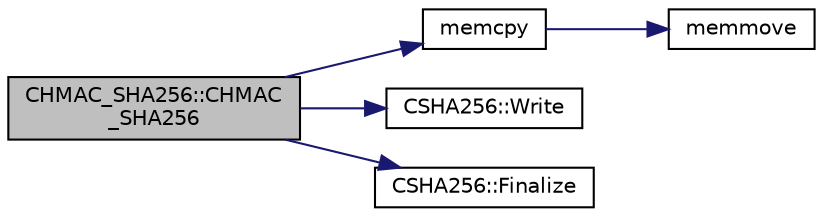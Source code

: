 digraph "CHMAC_SHA256::CHMAC_SHA256"
{
  edge [fontname="Helvetica",fontsize="10",labelfontname="Helvetica",labelfontsize="10"];
  node [fontname="Helvetica",fontsize="10",shape=record];
  rankdir="LR";
  Node0 [label="CHMAC_SHA256::CHMAC\l_SHA256",height=0.2,width=0.4,color="black", fillcolor="grey75", style="filled", fontcolor="black"];
  Node0 -> Node1 [color="midnightblue",fontsize="10",style="solid",fontname="Helvetica"];
  Node1 [label="memcpy",height=0.2,width=0.4,color="black", fillcolor="white", style="filled",URL="$glibc__compat_8cpp.html#a0f46826ab0466591e136db24394923cf"];
  Node1 -> Node2 [color="midnightblue",fontsize="10",style="solid",fontname="Helvetica"];
  Node2 [label="memmove",height=0.2,width=0.4,color="black", fillcolor="white", style="filled",URL="$glibc__compat_8cpp.html#a9778d49e9029dd75bc53ecbbf9f5e9a1"];
  Node0 -> Node3 [color="midnightblue",fontsize="10",style="solid",fontname="Helvetica"];
  Node3 [label="CSHA256::Write",height=0.2,width=0.4,color="black", fillcolor="white", style="filled",URL="$class_c_s_h_a256.html#a9d7de520a562655da85349372820c883"];
  Node0 -> Node4 [color="midnightblue",fontsize="10",style="solid",fontname="Helvetica"];
  Node4 [label="CSHA256::Finalize",height=0.2,width=0.4,color="black", fillcolor="white", style="filled",URL="$class_c_s_h_a256.html#a4259230be0caefa590bc324fc12b9b90"];
}
